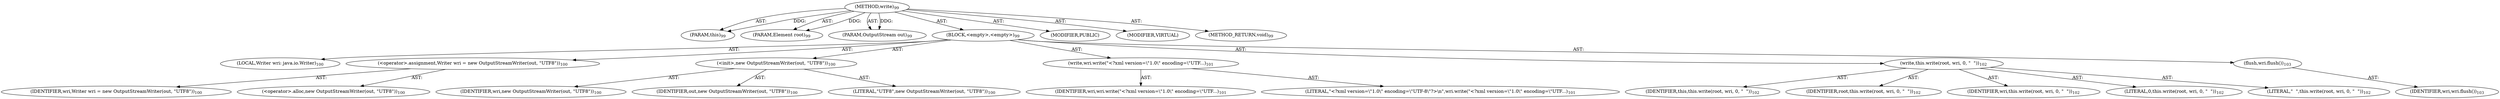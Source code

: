 digraph "write" {  
"111669149696" [label = <(METHOD,write)<SUB>99</SUB>> ]
"115964116992" [label = <(PARAM,this)<SUB>99</SUB>> ]
"115964116996" [label = <(PARAM,Element root)<SUB>99</SUB>> ]
"115964116997" [label = <(PARAM,OutputStream out)<SUB>99</SUB>> ]
"25769803776" [label = <(BLOCK,&lt;empty&gt;,&lt;empty&gt;)<SUB>99</SUB>> ]
"94489280512" [label = <(LOCAL,Writer wri: java.io.Writer)<SUB>100</SUB>> ]
"30064771072" [label = <(&lt;operator&gt;.assignment,Writer wri = new OutputStreamWriter(out, &quot;UTF8&quot;))<SUB>100</SUB>> ]
"68719476744" [label = <(IDENTIFIER,wri,Writer wri = new OutputStreamWriter(out, &quot;UTF8&quot;))<SUB>100</SUB>> ]
"30064771073" [label = <(&lt;operator&gt;.alloc,new OutputStreamWriter(out, &quot;UTF8&quot;))<SUB>100</SUB>> ]
"30064771074" [label = <(&lt;init&gt;,new OutputStreamWriter(out, &quot;UTF8&quot;))<SUB>100</SUB>> ]
"68719476745" [label = <(IDENTIFIER,wri,new OutputStreamWriter(out, &quot;UTF8&quot;))<SUB>100</SUB>> ]
"68719476746" [label = <(IDENTIFIER,out,new OutputStreamWriter(out, &quot;UTF8&quot;))<SUB>100</SUB>> ]
"90194313216" [label = <(LITERAL,&quot;UTF8&quot;,new OutputStreamWriter(out, &quot;UTF8&quot;))<SUB>100</SUB>> ]
"30064771075" [label = <(write,wri.write(&quot;&lt;?xml version=\&quot;1.0\&quot; encoding=\&quot;UTF...)<SUB>101</SUB>> ]
"68719476747" [label = <(IDENTIFIER,wri,wri.write(&quot;&lt;?xml version=\&quot;1.0\&quot; encoding=\&quot;UTF...)<SUB>101</SUB>> ]
"90194313217" [label = <(LITERAL,&quot;&lt;?xml version=\&quot;1.0\&quot; encoding=\&quot;UTF-8\&quot;?&gt;\n&quot;,wri.write(&quot;&lt;?xml version=\&quot;1.0\&quot; encoding=\&quot;UTF...)<SUB>101</SUB>> ]
"30064771076" [label = <(write,this.write(root, wri, 0, &quot;  &quot;))<SUB>102</SUB>> ]
"68719476736" [label = <(IDENTIFIER,this,this.write(root, wri, 0, &quot;  &quot;))<SUB>102</SUB>> ]
"68719476748" [label = <(IDENTIFIER,root,this.write(root, wri, 0, &quot;  &quot;))<SUB>102</SUB>> ]
"68719476749" [label = <(IDENTIFIER,wri,this.write(root, wri, 0, &quot;  &quot;))<SUB>102</SUB>> ]
"90194313218" [label = <(LITERAL,0,this.write(root, wri, 0, &quot;  &quot;))<SUB>102</SUB>> ]
"90194313219" [label = <(LITERAL,&quot;  &quot;,this.write(root, wri, 0, &quot;  &quot;))<SUB>102</SUB>> ]
"30064771077" [label = <(flush,wri.flush())<SUB>103</SUB>> ]
"68719476750" [label = <(IDENTIFIER,wri,wri.flush())<SUB>103</SUB>> ]
"133143986179" [label = <(MODIFIER,PUBLIC)> ]
"133143986180" [label = <(MODIFIER,VIRTUAL)> ]
"128849018880" [label = <(METHOD_RETURN,void)<SUB>99</SUB>> ]
  "111669149696" -> "115964116992"  [ label = "AST: "] 
  "111669149696" -> "115964116996"  [ label = "AST: "] 
  "111669149696" -> "115964116997"  [ label = "AST: "] 
  "111669149696" -> "25769803776"  [ label = "AST: "] 
  "111669149696" -> "133143986179"  [ label = "AST: "] 
  "111669149696" -> "133143986180"  [ label = "AST: "] 
  "111669149696" -> "128849018880"  [ label = "AST: "] 
  "25769803776" -> "94489280512"  [ label = "AST: "] 
  "25769803776" -> "30064771072"  [ label = "AST: "] 
  "25769803776" -> "30064771074"  [ label = "AST: "] 
  "25769803776" -> "30064771075"  [ label = "AST: "] 
  "25769803776" -> "30064771076"  [ label = "AST: "] 
  "25769803776" -> "30064771077"  [ label = "AST: "] 
  "30064771072" -> "68719476744"  [ label = "AST: "] 
  "30064771072" -> "30064771073"  [ label = "AST: "] 
  "30064771074" -> "68719476745"  [ label = "AST: "] 
  "30064771074" -> "68719476746"  [ label = "AST: "] 
  "30064771074" -> "90194313216"  [ label = "AST: "] 
  "30064771075" -> "68719476747"  [ label = "AST: "] 
  "30064771075" -> "90194313217"  [ label = "AST: "] 
  "30064771076" -> "68719476736"  [ label = "AST: "] 
  "30064771076" -> "68719476748"  [ label = "AST: "] 
  "30064771076" -> "68719476749"  [ label = "AST: "] 
  "30064771076" -> "90194313218"  [ label = "AST: "] 
  "30064771076" -> "90194313219"  [ label = "AST: "] 
  "30064771077" -> "68719476750"  [ label = "AST: "] 
  "111669149696" -> "115964116992"  [ label = "DDG: "] 
  "111669149696" -> "115964116996"  [ label = "DDG: "] 
  "111669149696" -> "115964116997"  [ label = "DDG: "] 
}

